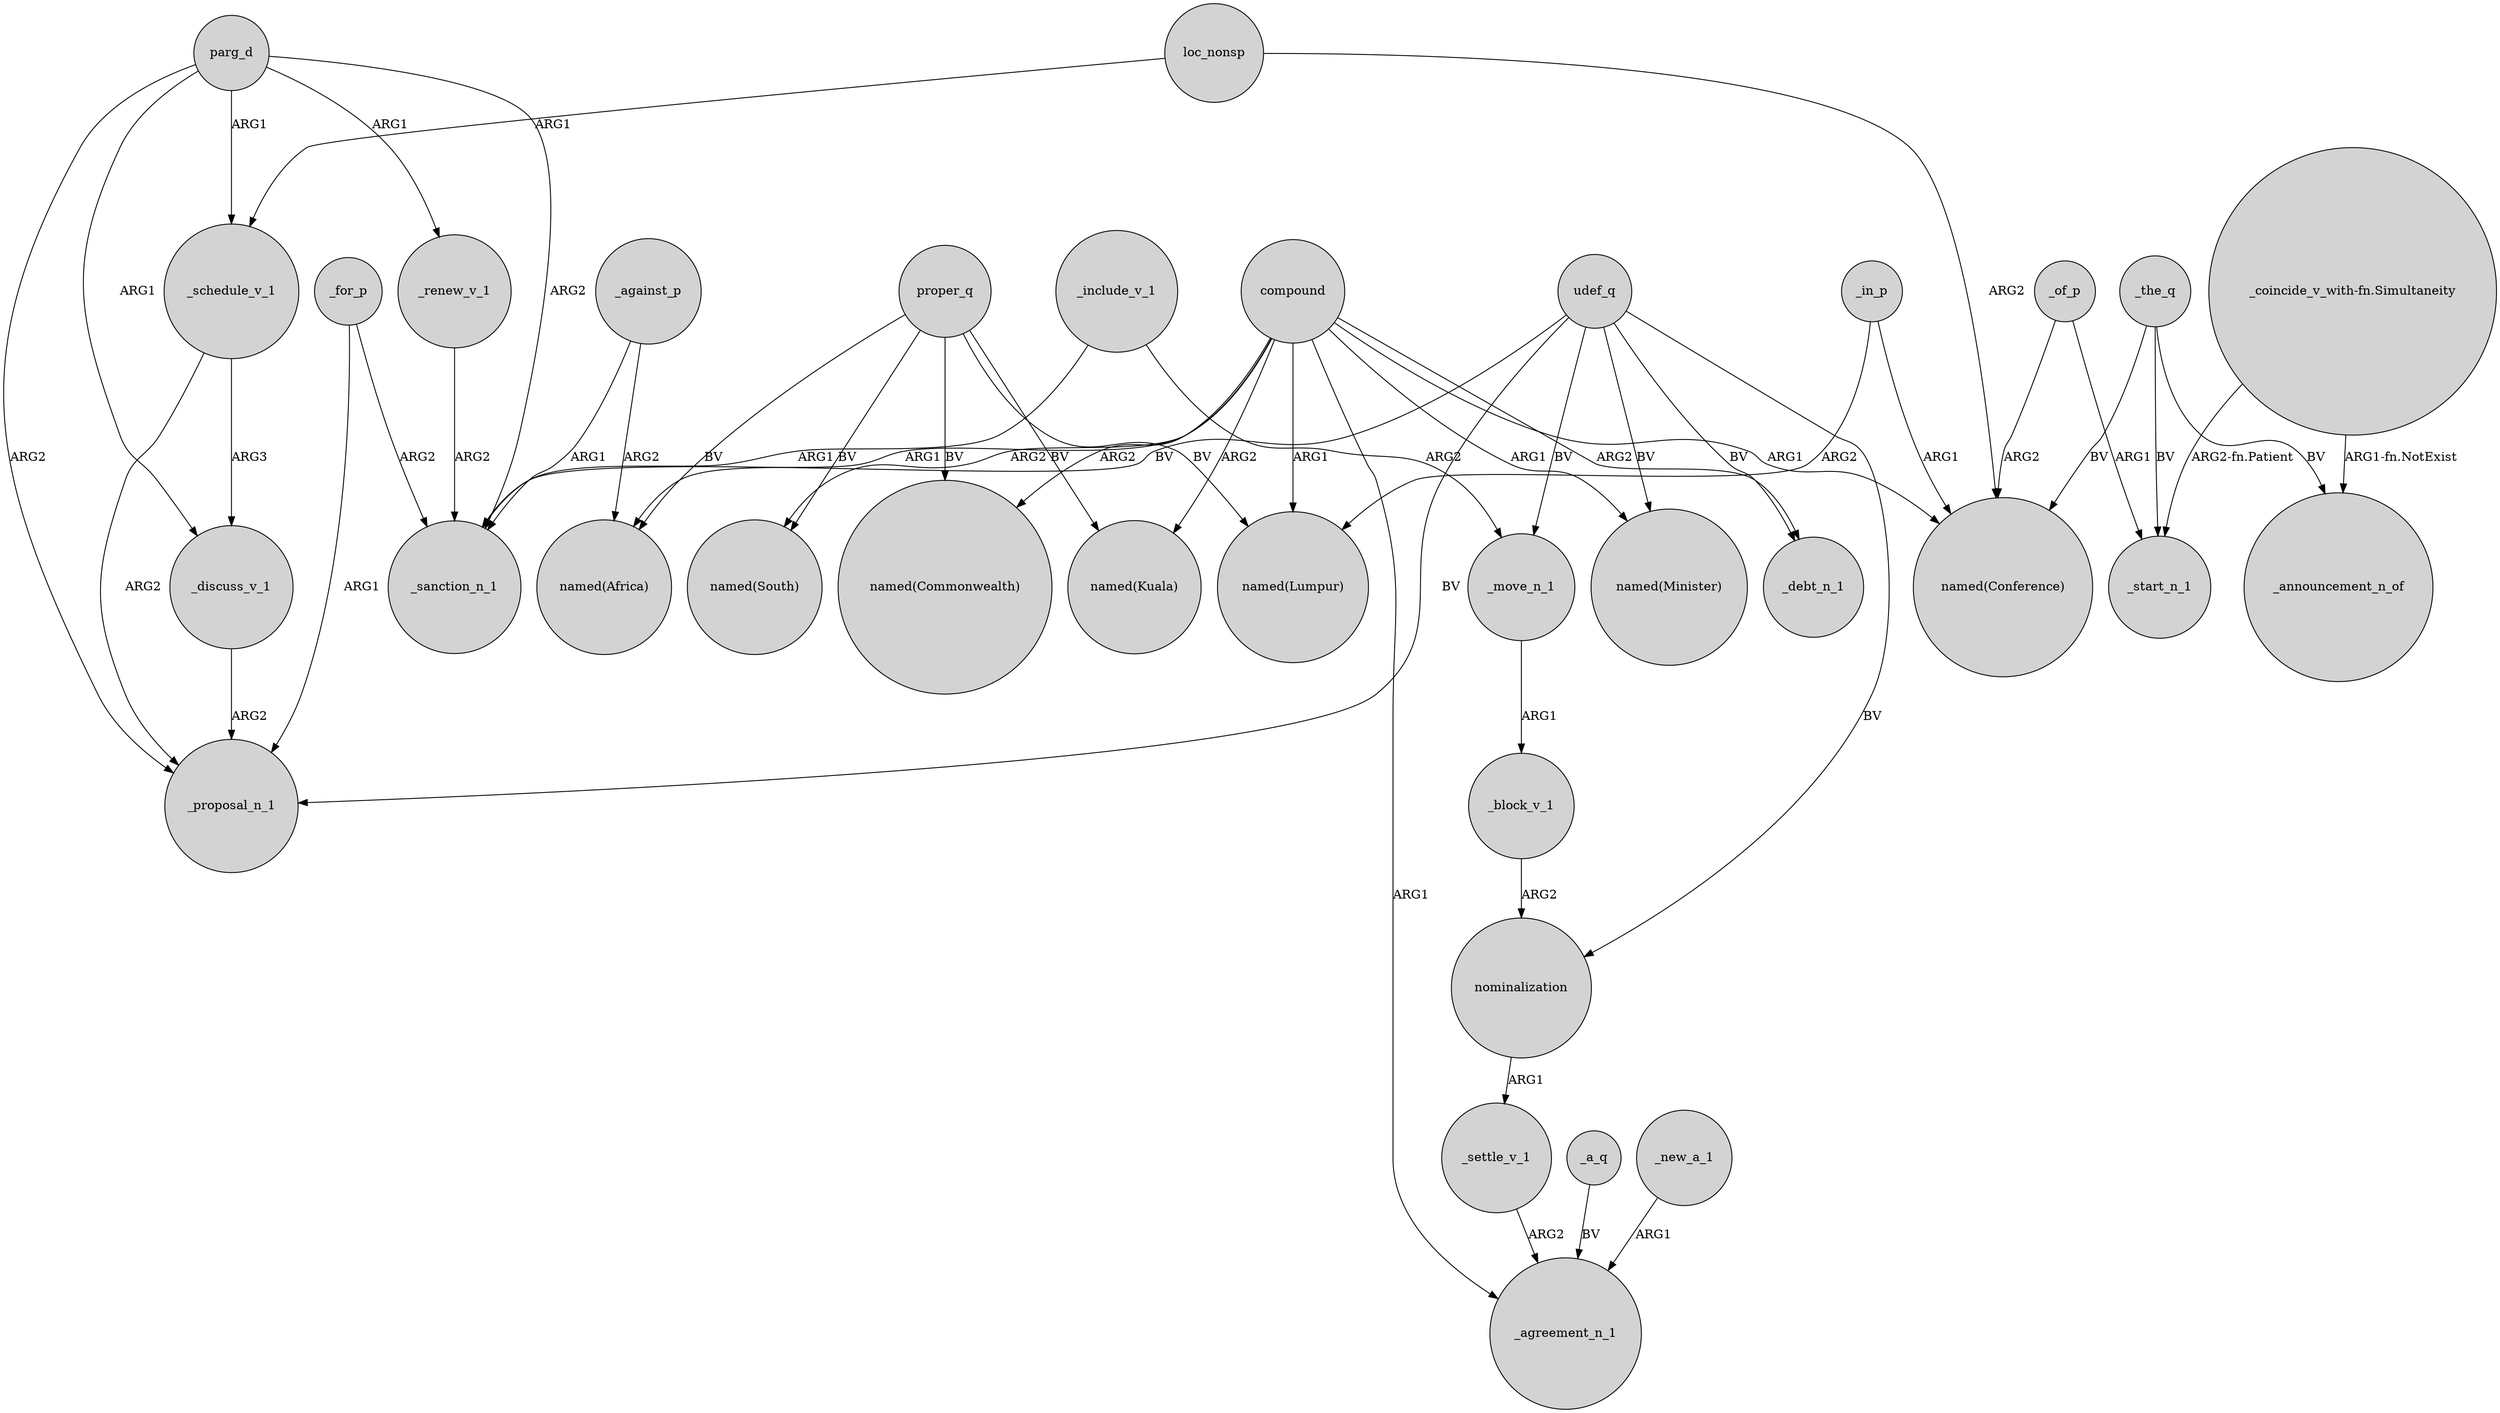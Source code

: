 digraph {
	node [shape=circle style=filled]
	parg_d -> _sanction_n_1 [label=ARG2]
	compound -> "named(Kuala)" [label=ARG2]
	_schedule_v_1 -> _discuss_v_1 [label=ARG3]
	compound -> "named(South)" [label=ARG2]
	_in_p -> "named(Lumpur)" [label=ARG2]
	proper_q -> "named(Africa)" [label=BV]
	_block_v_1 -> nominalization [label=ARG2]
	_in_p -> "named(Conference)" [label=ARG1]
	_settle_v_1 -> _agreement_n_1 [label=ARG2]
	_against_p -> "named(Africa)" [label=ARG2]
	udef_q -> _debt_n_1 [label=BV]
	loc_nonsp -> "named(Conference)" [label=ARG2]
	udef_q -> _proposal_n_1 [label=BV]
	udef_q -> _move_n_1 [label=BV]
	compound -> _debt_n_1 [label=ARG2]
	udef_q -> _sanction_n_1 [label=BV]
	compound -> "named(Africa)" [label=ARG1]
	compound -> "named(Commonwealth)" [label=ARG2]
	_move_n_1 -> _block_v_1 [label=ARG1]
	"_coincide_v_with-fn.Simultaneity" -> _start_n_1 [label="ARG2-fn.Patient"]
	compound -> "named(Minister)" [label=ARG1]
	nominalization -> _settle_v_1 [label=ARG1]
	_for_p -> _sanction_n_1 [label=ARG2]
	proper_q -> "named(Lumpur)" [label=BV]
	_the_q -> "named(Conference)" [label=BV]
	_of_p -> _start_n_1 [label=ARG1]
	proper_q -> "named(Commonwealth)" [label=BV]
	parg_d -> _renew_v_1 [label=ARG1]
	_the_q -> _announcement_n_of [label=BV]
	_of_p -> "named(Conference)" [label=ARG2]
	_a_q -> _agreement_n_1 [label=BV]
	_include_v_1 -> _move_n_1 [label=ARG2]
	"_coincide_v_with-fn.Simultaneity" -> _announcement_n_of [label="ARG1-fn.NotExist"]
	compound -> _agreement_n_1 [label=ARG1]
	loc_nonsp -> _schedule_v_1 [label=ARG1]
	_for_p -> _proposal_n_1 [label=ARG1]
	compound -> "named(Conference)" [label=ARG1]
	_renew_v_1 -> _sanction_n_1 [label=ARG2]
	udef_q -> nominalization [label=BV]
	parg_d -> _discuss_v_1 [label=ARG1]
	compound -> "named(Lumpur)" [label=ARG1]
	parg_d -> _proposal_n_1 [label=ARG2]
	_discuss_v_1 -> _proposal_n_1 [label=ARG2]
	_include_v_1 -> _sanction_n_1 [label=ARG1]
	proper_q -> "named(Kuala)" [label=BV]
	_against_p -> _sanction_n_1 [label=ARG1]
	parg_d -> _schedule_v_1 [label=ARG1]
	_schedule_v_1 -> _proposal_n_1 [label=ARG2]
	udef_q -> "named(Minister)" [label=BV]
	proper_q -> "named(South)" [label=BV]
	_new_a_1 -> _agreement_n_1 [label=ARG1]
	_the_q -> _start_n_1 [label=BV]
}
